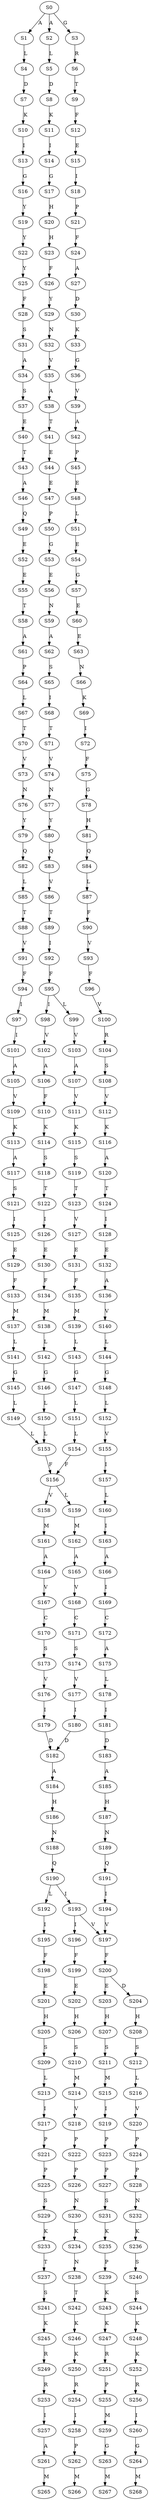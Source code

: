 strict digraph  {
	S0 -> S1 [ label = A ];
	S0 -> S2 [ label = A ];
	S0 -> S3 [ label = G ];
	S1 -> S4 [ label = L ];
	S2 -> S5 [ label = L ];
	S3 -> S6 [ label = R ];
	S4 -> S7 [ label = D ];
	S5 -> S8 [ label = D ];
	S6 -> S9 [ label = T ];
	S7 -> S10 [ label = K ];
	S8 -> S11 [ label = K ];
	S9 -> S12 [ label = F ];
	S10 -> S13 [ label = I ];
	S11 -> S14 [ label = I ];
	S12 -> S15 [ label = E ];
	S13 -> S16 [ label = G ];
	S14 -> S17 [ label = G ];
	S15 -> S18 [ label = I ];
	S16 -> S19 [ label = Y ];
	S17 -> S20 [ label = H ];
	S18 -> S21 [ label = P ];
	S19 -> S22 [ label = Y ];
	S20 -> S23 [ label = H ];
	S21 -> S24 [ label = F ];
	S22 -> S25 [ label = Y ];
	S23 -> S26 [ label = F ];
	S24 -> S27 [ label = A ];
	S25 -> S28 [ label = F ];
	S26 -> S29 [ label = Y ];
	S27 -> S30 [ label = D ];
	S28 -> S31 [ label = S ];
	S29 -> S32 [ label = N ];
	S30 -> S33 [ label = K ];
	S31 -> S34 [ label = A ];
	S32 -> S35 [ label = V ];
	S33 -> S36 [ label = G ];
	S34 -> S37 [ label = S ];
	S35 -> S38 [ label = A ];
	S36 -> S39 [ label = V ];
	S37 -> S40 [ label = E ];
	S38 -> S41 [ label = T ];
	S39 -> S42 [ label = A ];
	S40 -> S43 [ label = T ];
	S41 -> S44 [ label = E ];
	S42 -> S45 [ label = P ];
	S43 -> S46 [ label = A ];
	S44 -> S47 [ label = E ];
	S45 -> S48 [ label = E ];
	S46 -> S49 [ label = Q ];
	S47 -> S50 [ label = P ];
	S48 -> S51 [ label = L ];
	S49 -> S52 [ label = E ];
	S50 -> S53 [ label = G ];
	S51 -> S54 [ label = E ];
	S52 -> S55 [ label = E ];
	S53 -> S56 [ label = E ];
	S54 -> S57 [ label = G ];
	S55 -> S58 [ label = T ];
	S56 -> S59 [ label = N ];
	S57 -> S60 [ label = E ];
	S58 -> S61 [ label = A ];
	S59 -> S62 [ label = A ];
	S60 -> S63 [ label = E ];
	S61 -> S64 [ label = P ];
	S62 -> S65 [ label = S ];
	S63 -> S66 [ label = N ];
	S64 -> S67 [ label = L ];
	S65 -> S68 [ label = I ];
	S66 -> S69 [ label = K ];
	S67 -> S70 [ label = T ];
	S68 -> S71 [ label = T ];
	S69 -> S72 [ label = I ];
	S70 -> S73 [ label = V ];
	S71 -> S74 [ label = V ];
	S72 -> S75 [ label = F ];
	S73 -> S76 [ label = N ];
	S74 -> S77 [ label = N ];
	S75 -> S78 [ label = G ];
	S76 -> S79 [ label = Y ];
	S77 -> S80 [ label = Y ];
	S78 -> S81 [ label = H ];
	S79 -> S82 [ label = Q ];
	S80 -> S83 [ label = Q ];
	S81 -> S84 [ label = Q ];
	S82 -> S85 [ label = L ];
	S83 -> S86 [ label = V ];
	S84 -> S87 [ label = L ];
	S85 -> S88 [ label = T ];
	S86 -> S89 [ label = T ];
	S87 -> S90 [ label = F ];
	S88 -> S91 [ label = V ];
	S89 -> S92 [ label = I ];
	S90 -> S93 [ label = V ];
	S91 -> S94 [ label = F ];
	S92 -> S95 [ label = F ];
	S93 -> S96 [ label = F ];
	S94 -> S97 [ label = I ];
	S95 -> S98 [ label = I ];
	S95 -> S99 [ label = L ];
	S96 -> S100 [ label = V ];
	S97 -> S101 [ label = I ];
	S98 -> S102 [ label = V ];
	S99 -> S103 [ label = V ];
	S100 -> S104 [ label = R ];
	S101 -> S105 [ label = A ];
	S102 -> S106 [ label = A ];
	S103 -> S107 [ label = A ];
	S104 -> S108 [ label = S ];
	S105 -> S109 [ label = V ];
	S106 -> S110 [ label = F ];
	S107 -> S111 [ label = V ];
	S108 -> S112 [ label = V ];
	S109 -> S113 [ label = K ];
	S110 -> S114 [ label = K ];
	S111 -> S115 [ label = K ];
	S112 -> S116 [ label = K ];
	S113 -> S117 [ label = A ];
	S114 -> S118 [ label = S ];
	S115 -> S119 [ label = S ];
	S116 -> S120 [ label = A ];
	S117 -> S121 [ label = S ];
	S118 -> S122 [ label = T ];
	S119 -> S123 [ label = T ];
	S120 -> S124 [ label = T ];
	S121 -> S125 [ label = I ];
	S122 -> S126 [ label = I ];
	S123 -> S127 [ label = V ];
	S124 -> S128 [ label = I ];
	S125 -> S129 [ label = E ];
	S126 -> S130 [ label = E ];
	S127 -> S131 [ label = E ];
	S128 -> S132 [ label = E ];
	S129 -> S133 [ label = F ];
	S130 -> S134 [ label = F ];
	S131 -> S135 [ label = F ];
	S132 -> S136 [ label = A ];
	S133 -> S137 [ label = M ];
	S134 -> S138 [ label = M ];
	S135 -> S139 [ label = M ];
	S136 -> S140 [ label = V ];
	S137 -> S141 [ label = L ];
	S138 -> S142 [ label = L ];
	S139 -> S143 [ label = L ];
	S140 -> S144 [ label = L ];
	S141 -> S145 [ label = G ];
	S142 -> S146 [ label = G ];
	S143 -> S147 [ label = G ];
	S144 -> S148 [ label = G ];
	S145 -> S149 [ label = L ];
	S146 -> S150 [ label = L ];
	S147 -> S151 [ label = L ];
	S148 -> S152 [ label = L ];
	S149 -> S153 [ label = L ];
	S150 -> S153 [ label = L ];
	S151 -> S154 [ label = L ];
	S152 -> S155 [ label = V ];
	S153 -> S156 [ label = F ];
	S154 -> S156 [ label = F ];
	S155 -> S157 [ label = I ];
	S156 -> S158 [ label = V ];
	S156 -> S159 [ label = L ];
	S157 -> S160 [ label = L ];
	S158 -> S161 [ label = M ];
	S159 -> S162 [ label = M ];
	S160 -> S163 [ label = I ];
	S161 -> S164 [ label = A ];
	S162 -> S165 [ label = A ];
	S163 -> S166 [ label = A ];
	S164 -> S167 [ label = V ];
	S165 -> S168 [ label = V ];
	S166 -> S169 [ label = I ];
	S167 -> S170 [ label = C ];
	S168 -> S171 [ label = C ];
	S169 -> S172 [ label = C ];
	S170 -> S173 [ label = S ];
	S171 -> S174 [ label = S ];
	S172 -> S175 [ label = A ];
	S173 -> S176 [ label = V ];
	S174 -> S177 [ label = V ];
	S175 -> S178 [ label = L ];
	S176 -> S179 [ label = I ];
	S177 -> S180 [ label = I ];
	S178 -> S181 [ label = I ];
	S179 -> S182 [ label = D ];
	S180 -> S182 [ label = D ];
	S181 -> S183 [ label = D ];
	S182 -> S184 [ label = A ];
	S183 -> S185 [ label = A ];
	S184 -> S186 [ label = H ];
	S185 -> S187 [ label = H ];
	S186 -> S188 [ label = N ];
	S187 -> S189 [ label = N ];
	S188 -> S190 [ label = Q ];
	S189 -> S191 [ label = Q ];
	S190 -> S192 [ label = L ];
	S190 -> S193 [ label = I ];
	S191 -> S194 [ label = I ];
	S192 -> S195 [ label = I ];
	S193 -> S196 [ label = I ];
	S193 -> S197 [ label = V ];
	S194 -> S197 [ label = V ];
	S195 -> S198 [ label = F ];
	S196 -> S199 [ label = F ];
	S197 -> S200 [ label = F ];
	S198 -> S201 [ label = E ];
	S199 -> S202 [ label = E ];
	S200 -> S203 [ label = E ];
	S200 -> S204 [ label = D ];
	S201 -> S205 [ label = H ];
	S202 -> S206 [ label = H ];
	S203 -> S207 [ label = H ];
	S204 -> S208 [ label = H ];
	S205 -> S209 [ label = S ];
	S206 -> S210 [ label = S ];
	S207 -> S211 [ label = S ];
	S208 -> S212 [ label = S ];
	S209 -> S213 [ label = L ];
	S210 -> S214 [ label = M ];
	S211 -> S215 [ label = M ];
	S212 -> S216 [ label = L ];
	S213 -> S217 [ label = I ];
	S214 -> S218 [ label = V ];
	S215 -> S219 [ label = I ];
	S216 -> S220 [ label = V ];
	S217 -> S221 [ label = P ];
	S218 -> S222 [ label = P ];
	S219 -> S223 [ label = P ];
	S220 -> S224 [ label = P ];
	S221 -> S225 [ label = P ];
	S222 -> S226 [ label = P ];
	S223 -> S227 [ label = P ];
	S224 -> S228 [ label = P ];
	S225 -> S229 [ label = S ];
	S226 -> S230 [ label = N ];
	S227 -> S231 [ label = S ];
	S228 -> S232 [ label = N ];
	S229 -> S233 [ label = K ];
	S230 -> S234 [ label = K ];
	S231 -> S235 [ label = K ];
	S232 -> S236 [ label = K ];
	S233 -> S237 [ label = T ];
	S234 -> S238 [ label = N ];
	S235 -> S239 [ label = P ];
	S236 -> S240 [ label = S ];
	S237 -> S241 [ label = S ];
	S238 -> S242 [ label = T ];
	S239 -> S243 [ label = K ];
	S240 -> S244 [ label = S ];
	S241 -> S245 [ label = K ];
	S242 -> S246 [ label = K ];
	S243 -> S247 [ label = K ];
	S244 -> S248 [ label = K ];
	S245 -> S249 [ label = R ];
	S246 -> S250 [ label = K ];
	S247 -> S251 [ label = R ];
	S248 -> S252 [ label = K ];
	S249 -> S253 [ label = R ];
	S250 -> S254 [ label = R ];
	S251 -> S255 [ label = P ];
	S252 -> S256 [ label = R ];
	S253 -> S257 [ label = I ];
	S254 -> S258 [ label = I ];
	S255 -> S259 [ label = M ];
	S256 -> S260 [ label = I ];
	S257 -> S261 [ label = A ];
	S258 -> S262 [ label = P ];
	S259 -> S263 [ label = G ];
	S260 -> S264 [ label = G ];
	S261 -> S265 [ label = M ];
	S262 -> S266 [ label = M ];
	S263 -> S267 [ label = M ];
	S264 -> S268 [ label = M ];
}
